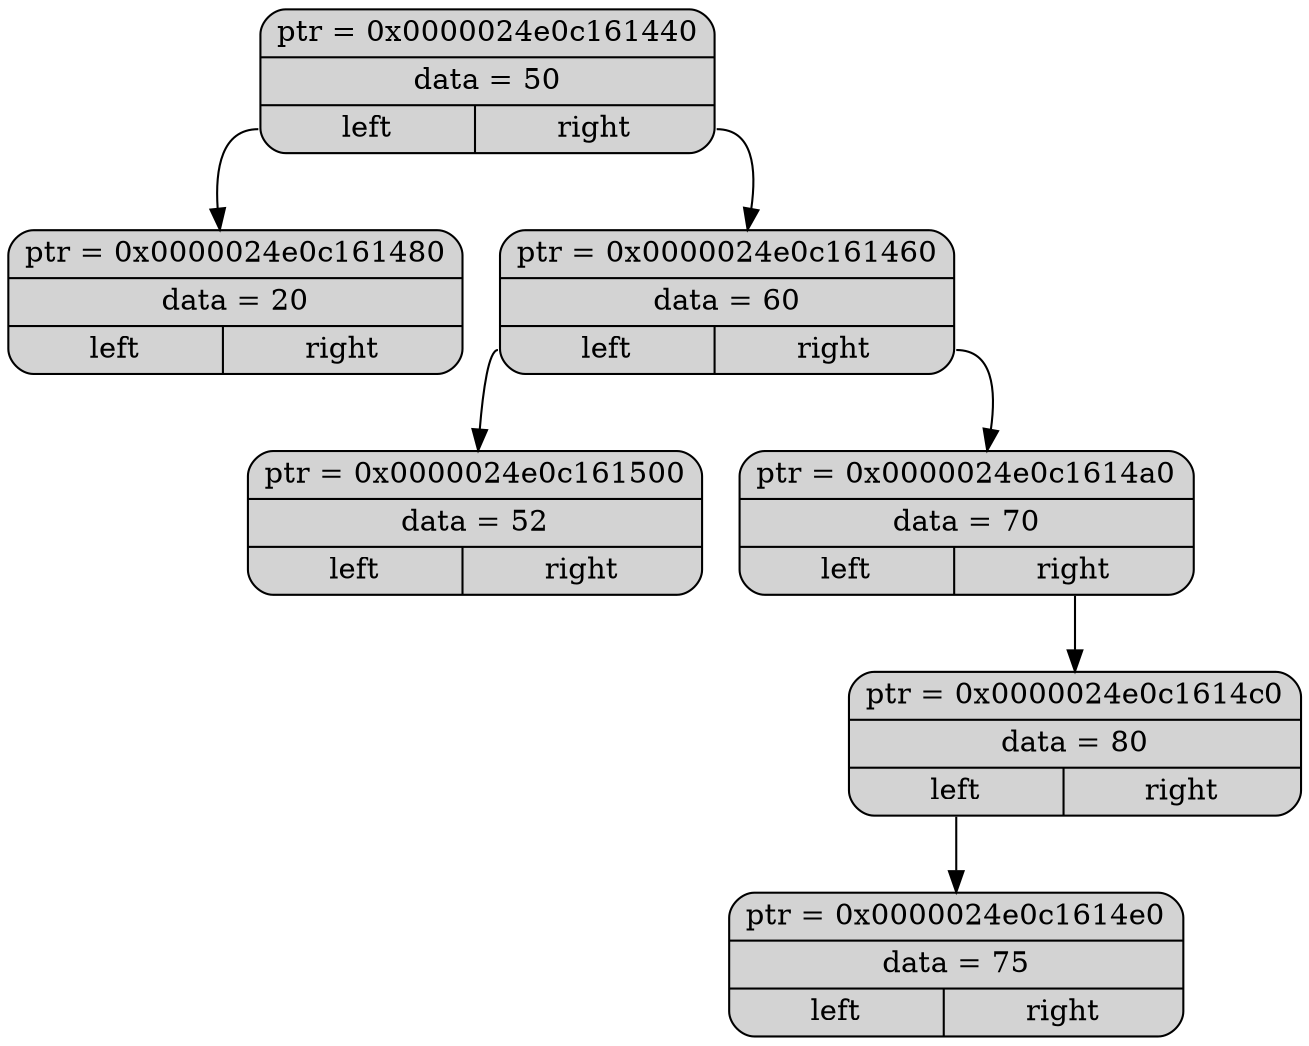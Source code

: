 digraph G
{
node[shape="record", style="rounded, filled"];

p0x0000024e0c161440[label = "{ <p>ptr = 0x0000024e0c161440 | <d>data = 50| { <l>left|<r>right } }"];
p0x0000024e0c161480[label = "{ <p>ptr = 0x0000024e0c161480| <d>data = 20| { <l>left|<r>right } }"];
p0x0000024e0c161460[label = "{ <p>ptr = 0x0000024e0c161460| <d>data = 60| { <l>left|<r>right } }"];
p0x0000024e0c161500[label = "{ <p>ptr = 0x0000024e0c161500| <d>data = 52| { <l>left|<r>right } }"];
p0x0000024e0c1614a0[label = "{ <p>ptr = 0x0000024e0c1614a0| <d>data = 70| { <l>left|<r>right } }"];
p0x0000024e0c1614c0[label = "{ <p>ptr = 0x0000024e0c1614c0| <d>data = 80| { <l>left|<r>right } }"];
p0x0000024e0c1614e0[label = "{ <p>ptr = 0x0000024e0c1614e0| <d>data = 75| { <l>left|<r>right } }"];

p0x0000024e0c161440:<l> -> p0x0000024e0c161480
p0x0000024e0c161440:<r> -> p0x0000024e0c161460
p0x0000024e0c161460:<l> -> p0x0000024e0c161500
p0x0000024e0c161460:<r> -> p0x0000024e0c1614a0
p0x0000024e0c1614a0:<r> -> p0x0000024e0c1614c0
p0x0000024e0c1614c0:<l> -> p0x0000024e0c1614e0
}
